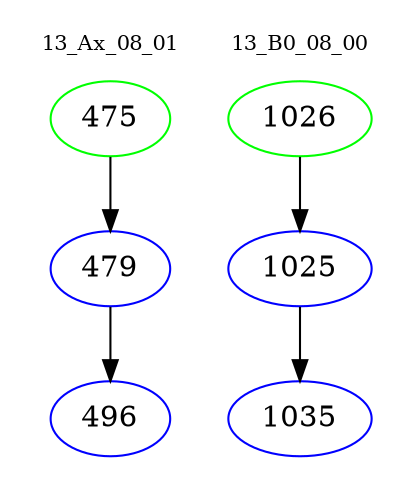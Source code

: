 digraph{
subgraph cluster_0 {
color = white
label = "13_Ax_08_01";
fontsize=10;
T0_475 [label="475", color="green"]
T0_475 -> T0_479 [color="black"]
T0_479 [label="479", color="blue"]
T0_479 -> T0_496 [color="black"]
T0_496 [label="496", color="blue"]
}
subgraph cluster_1 {
color = white
label = "13_B0_08_00";
fontsize=10;
T1_1026 [label="1026", color="green"]
T1_1026 -> T1_1025 [color="black"]
T1_1025 [label="1025", color="blue"]
T1_1025 -> T1_1035 [color="black"]
T1_1035 [label="1035", color="blue"]
}
}
